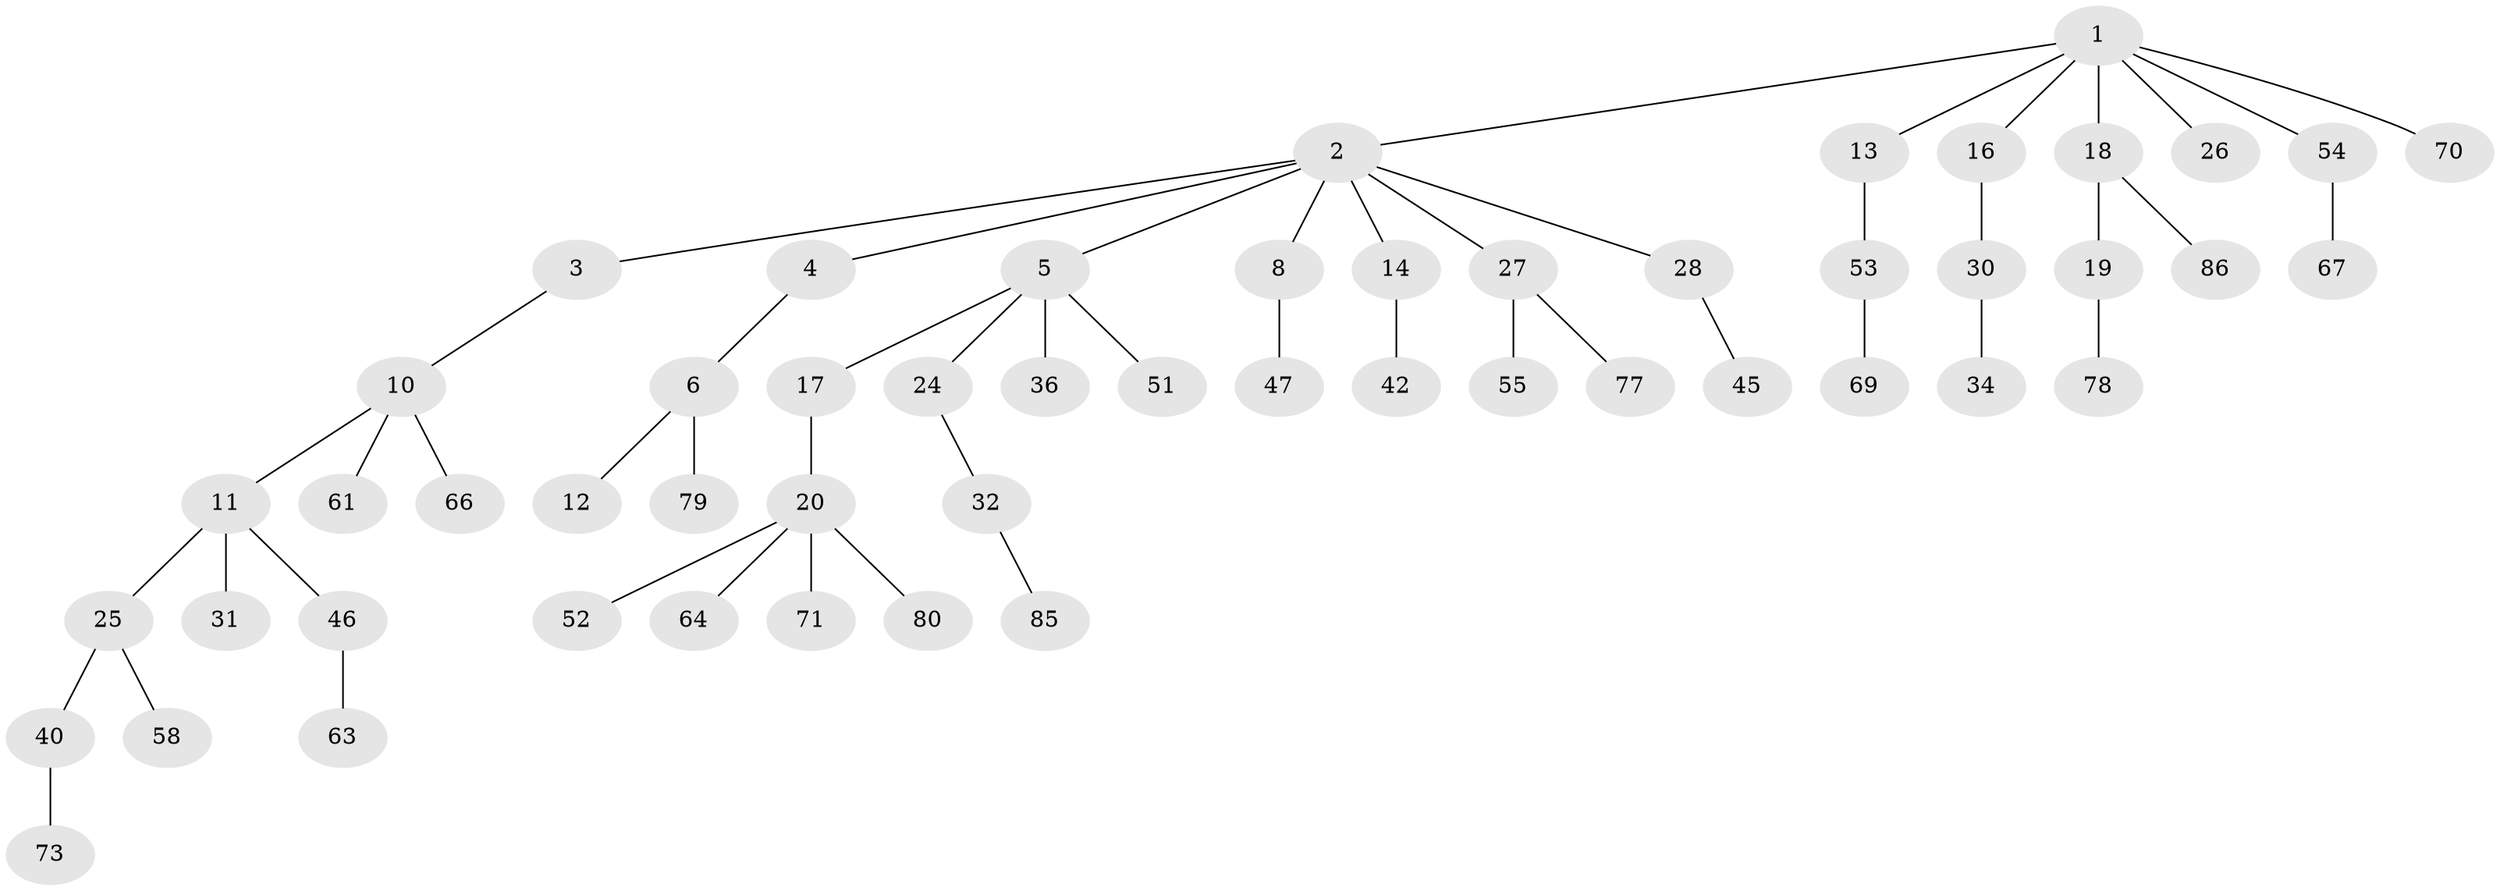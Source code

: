 // Generated by graph-tools (version 1.1) at 2025/52/02/27/25 19:52:11]
// undirected, 53 vertices, 52 edges
graph export_dot {
graph [start="1"]
  node [color=gray90,style=filled];
  1 [super="+15"];
  2 [super="+41"];
  3 [super="+35"];
  4 [super="+21"];
  5 [super="+7"];
  6 [super="+9"];
  8 [super="+38"];
  10 [super="+29"];
  11 [super="+23"];
  12 [super="+22"];
  13 [super="+39"];
  14 [super="+62"];
  16;
  17 [super="+37"];
  18 [super="+44"];
  19 [super="+43"];
  20 [super="+56"];
  24;
  25 [super="+50"];
  26 [super="+48"];
  27 [super="+33"];
  28 [super="+68"];
  30 [super="+72"];
  31;
  32 [super="+75"];
  34;
  36;
  40;
  42;
  45 [super="+65"];
  46 [super="+49"];
  47 [super="+57"];
  51;
  52;
  53;
  54 [super="+59"];
  55;
  58 [super="+60"];
  61 [super="+83"];
  63;
  64;
  66 [super="+84"];
  67 [super="+76"];
  69;
  70 [super="+82"];
  71;
  73 [super="+74"];
  77;
  78;
  79 [super="+81"];
  80;
  85;
  86;
  1 -- 2;
  1 -- 13;
  1 -- 16;
  1 -- 18;
  1 -- 54;
  1 -- 26;
  1 -- 70;
  2 -- 3;
  2 -- 4;
  2 -- 5;
  2 -- 8;
  2 -- 14;
  2 -- 27;
  2 -- 28;
  3 -- 10;
  4 -- 6;
  5 -- 24;
  5 -- 51;
  5 -- 17;
  5 -- 36;
  6 -- 12;
  6 -- 79;
  8 -- 47;
  10 -- 11;
  10 -- 61;
  10 -- 66;
  11 -- 31;
  11 -- 46;
  11 -- 25;
  13 -- 53;
  14 -- 42;
  16 -- 30;
  17 -- 20;
  18 -- 19;
  18 -- 86;
  19 -- 78;
  20 -- 52;
  20 -- 71;
  20 -- 64;
  20 -- 80;
  24 -- 32;
  25 -- 40;
  25 -- 58;
  27 -- 55;
  27 -- 77;
  28 -- 45;
  30 -- 34;
  32 -- 85;
  40 -- 73;
  46 -- 63;
  53 -- 69;
  54 -- 67;
}
